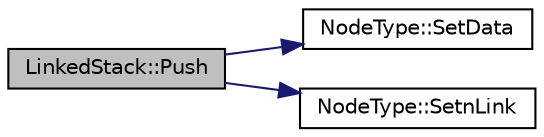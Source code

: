 digraph "LinkedStack::Push"
{
 // LATEX_PDF_SIZE
  edge [fontname="Helvetica",fontsize="10",labelfontname="Helvetica",labelfontsize="10"];
  node [fontname="Helvetica",fontsize="10",shape=record];
  rankdir="LR";
  Node35 [label="LinkedStack::Push",height=0.2,width=0.4,color="black", fillcolor="grey75", style="filled", fontcolor="black",tooltip="add a new data to the top of Linked Stack. if Linked Stack is full throw FullLinked Stack Exception"];
  Node35 -> Node36 [color="midnightblue",fontsize="10",style="solid",fontname="Helvetica"];
  Node36 [label="NodeType::SetData",height=0.2,width=0.4,color="black", fillcolor="white", style="filled",URL="$class_node_type.html#a0547d50991d996c3fe8d8ba3fc98e3a1",tooltip="Set Data."];
  Node35 -> Node37 [color="midnightblue",fontsize="10",style="solid",fontname="Helvetica"];
  Node37 [label="NodeType::SetnLink",height=0.2,width=0.4,color="black", fillcolor="white", style="filled",URL="$class_node_type.html#aa7824b541361a113d86900d84e132f9e",tooltip="Set Pointer to Next Node."];
}
